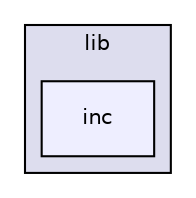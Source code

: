 digraph "inc" {
  compound=true
  node [ fontsize="10", fontname="Helvetica"];
  edge [ labelfontsize="10", labelfontname="Helvetica"];
  subgraph clusterdir_97aefd0d527b934f1d99a682da8fe6a9 {
    graph [ bgcolor="#ddddee", pencolor="black", label="lib" fontname="Helvetica", fontsize="10", URL="dir_97aefd0d527b934f1d99a682da8fe6a9.html"]
  dir_e28231055b5b43926a736e18480856e7 [shape=box, label="inc", style="filled", fillcolor="#eeeeff", pencolor="black", URL="dir_e28231055b5b43926a736e18480856e7.html"];
  }
}
